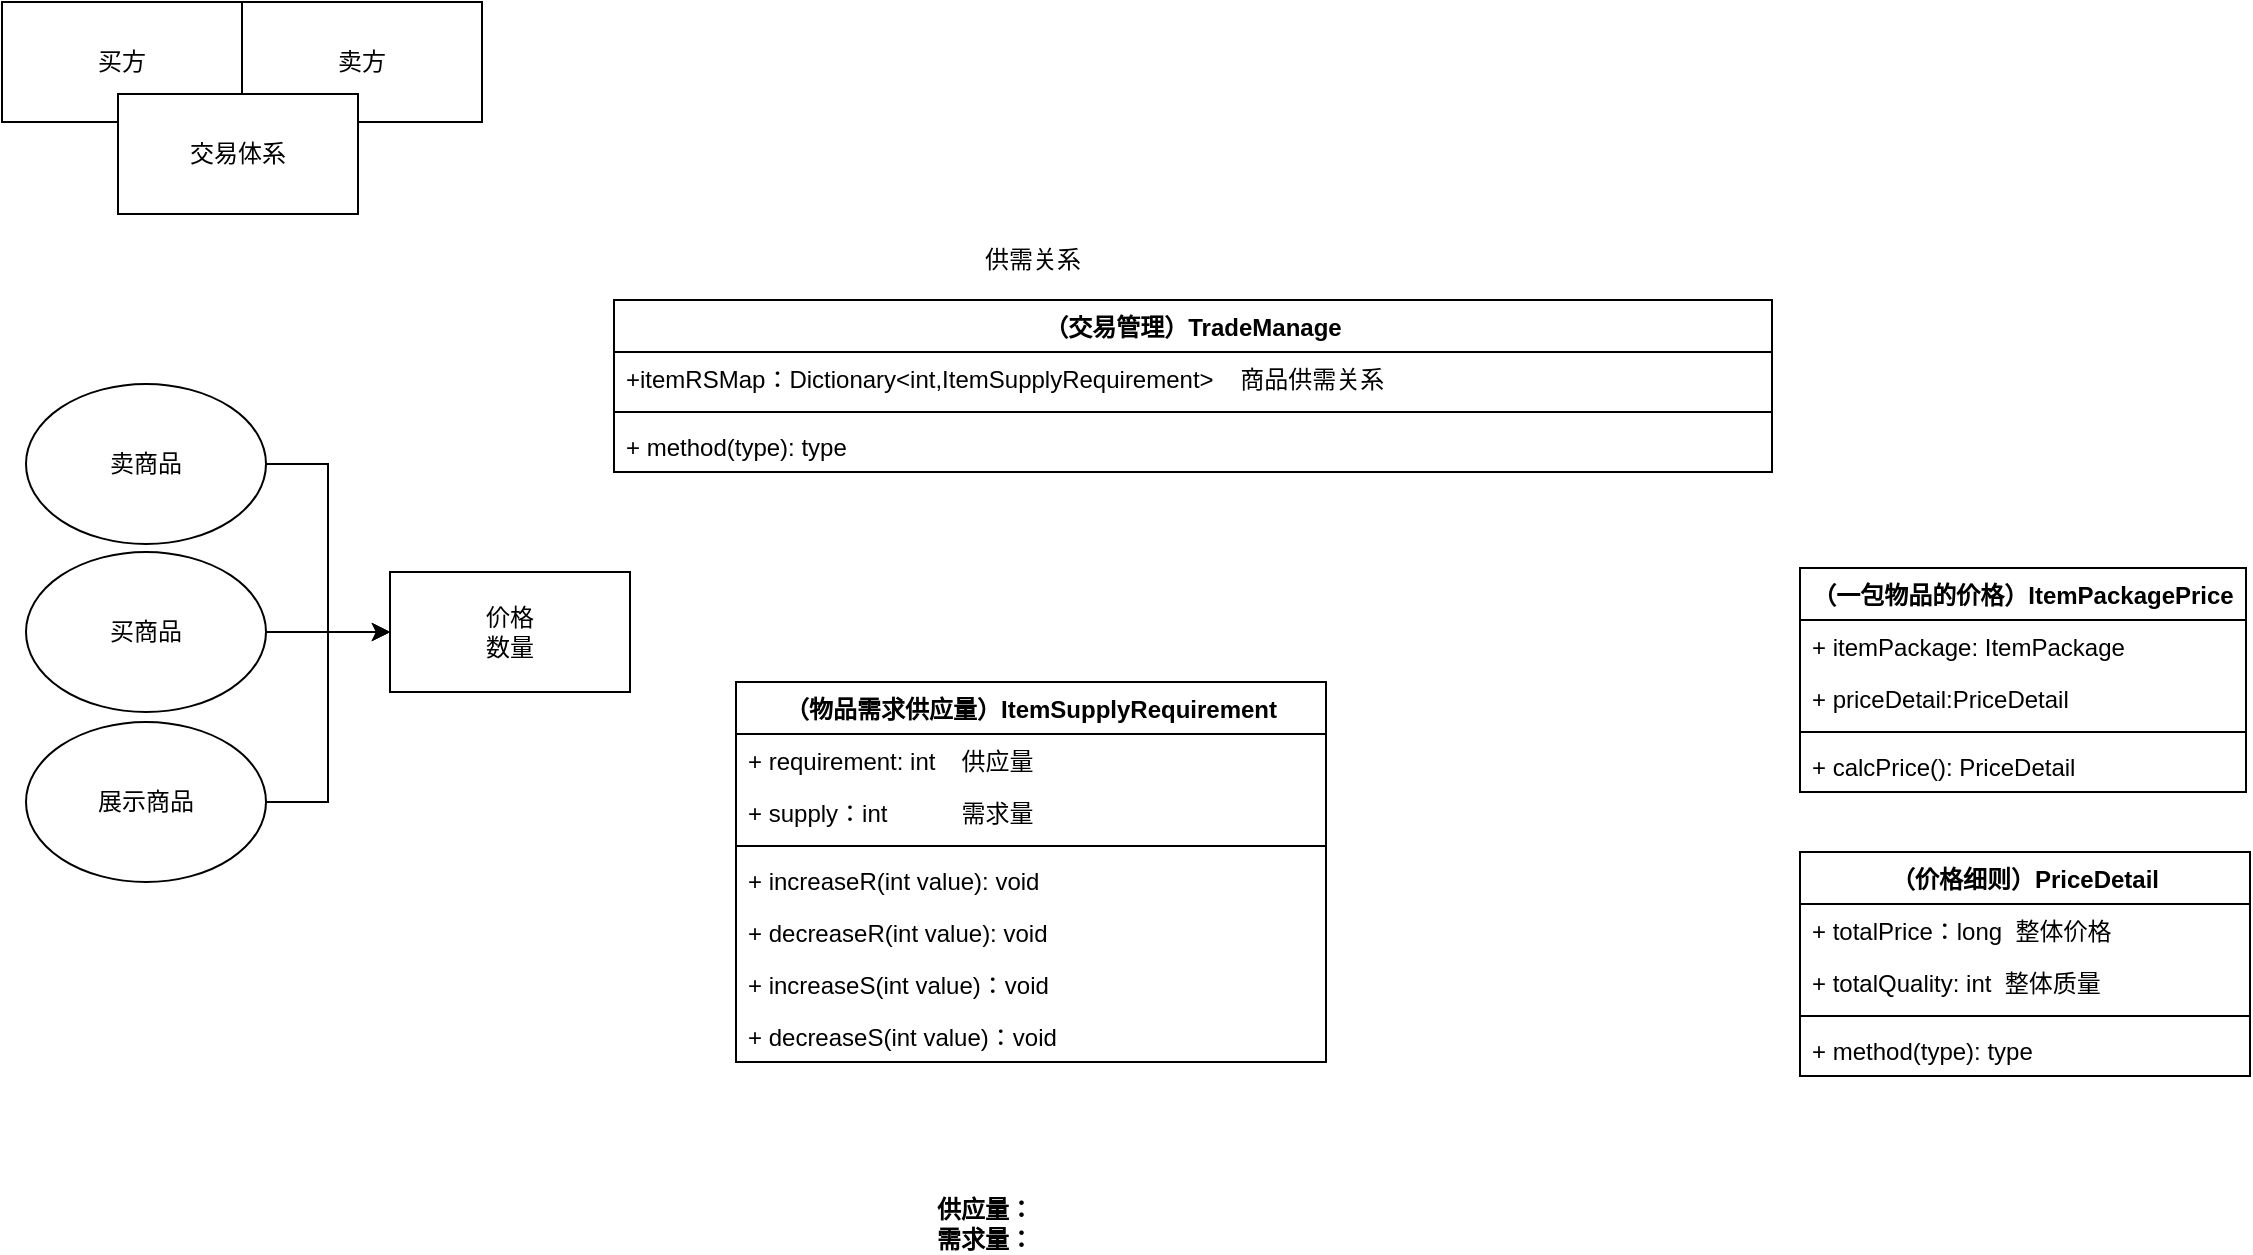 <mxfile version="23.0.2" type="github">
  <diagram name="第 1 页" id="3V8NZiPNIGzD1AMQ8mw4">
    <mxGraphModel dx="2261" dy="746" grid="0" gridSize="10" guides="1" tooltips="1" connect="1" arrows="1" fold="1" page="1" pageScale="1" pageWidth="827" pageHeight="1169" math="0" shadow="0">
      <root>
        <mxCell id="0" />
        <mxCell id="1" parent="0" />
        <mxCell id="HHKf8pC_p8qi1eC1l4ik-1" value="买方" style="rounded=0;whiteSpace=wrap;html=1;" parent="1" vertex="1">
          <mxGeometry x="-327" y="148" width="120" height="60" as="geometry" />
        </mxCell>
        <mxCell id="HHKf8pC_p8qi1eC1l4ik-2" value="卖方" style="rounded=0;whiteSpace=wrap;html=1;" parent="1" vertex="1">
          <mxGeometry x="-207" y="148" width="120" height="60" as="geometry" />
        </mxCell>
        <mxCell id="HHKf8pC_p8qi1eC1l4ik-3" value="交易体系" style="rounded=0;whiteSpace=wrap;html=1;" parent="1" vertex="1">
          <mxGeometry x="-269" y="194" width="120" height="60" as="geometry" />
        </mxCell>
        <mxCell id="l7gOZ-Ok3mGfKvi89890-5" style="edgeStyle=orthogonalEdgeStyle;rounded=0;orthogonalLoop=1;jettySize=auto;html=1;exitX=1;exitY=0.5;exitDx=0;exitDy=0;entryX=0;entryY=0.5;entryDx=0;entryDy=0;" parent="1" source="HHKf8pC_p8qi1eC1l4ik-5" target="l7gOZ-Ok3mGfKvi89890-3" edge="1">
          <mxGeometry relative="1" as="geometry">
            <mxPoint x="-147.862" y="463.103" as="targetPoint" />
          </mxGeometry>
        </mxCell>
        <mxCell id="HHKf8pC_p8qi1eC1l4ik-5" value="买商品" style="ellipse;whiteSpace=wrap;html=1;" parent="1" vertex="1">
          <mxGeometry x="-315" y="423" width="120" height="80" as="geometry" />
        </mxCell>
        <mxCell id="l7gOZ-Ok3mGfKvi89890-4" style="edgeStyle=orthogonalEdgeStyle;rounded=0;orthogonalLoop=1;jettySize=auto;html=1;entryX=0;entryY=0.5;entryDx=0;entryDy=0;" parent="1" source="HHKf8pC_p8qi1eC1l4ik-6" target="l7gOZ-Ok3mGfKvi89890-3" edge="1">
          <mxGeometry relative="1" as="geometry" />
        </mxCell>
        <mxCell id="HHKf8pC_p8qi1eC1l4ik-6" value="卖商品" style="ellipse;whiteSpace=wrap;html=1;" parent="1" vertex="1">
          <mxGeometry x="-315" y="339" width="120" height="80" as="geometry" />
        </mxCell>
        <mxCell id="l7gOZ-Ok3mGfKvi89890-6" style="edgeStyle=orthogonalEdgeStyle;rounded=0;orthogonalLoop=1;jettySize=auto;html=1;exitX=1;exitY=0.5;exitDx=0;exitDy=0;entryX=0;entryY=0.5;entryDx=0;entryDy=0;" parent="1" source="HHKf8pC_p8qi1eC1l4ik-7" target="l7gOZ-Ok3mGfKvi89890-3" edge="1">
          <mxGeometry relative="1" as="geometry" />
        </mxCell>
        <mxCell id="HHKf8pC_p8qi1eC1l4ik-7" value="展示商品" style="ellipse;whiteSpace=wrap;html=1;" parent="1" vertex="1">
          <mxGeometry x="-315" y="508" width="120" height="80" as="geometry" />
        </mxCell>
        <mxCell id="l7gOZ-Ok3mGfKvi89890-3" value="价格&lt;br&gt;数量" style="rounded=0;whiteSpace=wrap;html=1;" parent="1" vertex="1">
          <mxGeometry x="-133" y="433" width="120" height="60" as="geometry" />
        </mxCell>
        <mxCell id="U-EZlNdkk1Mu37JpSL0w-5" value="（一包物品的价格）ItemPackagePrice" style="swimlane;fontStyle=1;align=center;verticalAlign=top;childLayout=stackLayout;horizontal=1;startSize=26;horizontalStack=0;resizeParent=1;resizeParentMax=0;resizeLast=0;collapsible=1;marginBottom=0;whiteSpace=wrap;html=1;" vertex="1" parent="1">
          <mxGeometry x="572" y="431" width="223" height="112" as="geometry" />
        </mxCell>
        <mxCell id="U-EZlNdkk1Mu37JpSL0w-6" value="+ itemPackage: ItemPackage" style="text;strokeColor=none;fillColor=none;align=left;verticalAlign=top;spacingLeft=4;spacingRight=4;overflow=hidden;rotatable=0;points=[[0,0.5],[1,0.5]];portConstraint=eastwest;whiteSpace=wrap;html=1;" vertex="1" parent="U-EZlNdkk1Mu37JpSL0w-5">
          <mxGeometry y="26" width="223" height="26" as="geometry" />
        </mxCell>
        <mxCell id="U-EZlNdkk1Mu37JpSL0w-17" value="+ priceDetail:PriceDetail" style="text;strokeColor=none;fillColor=none;align=left;verticalAlign=top;spacingLeft=4;spacingRight=4;overflow=hidden;rotatable=0;points=[[0,0.5],[1,0.5]];portConstraint=eastwest;whiteSpace=wrap;html=1;" vertex="1" parent="U-EZlNdkk1Mu37JpSL0w-5">
          <mxGeometry y="52" width="223" height="26" as="geometry" />
        </mxCell>
        <mxCell id="U-EZlNdkk1Mu37JpSL0w-7" value="" style="line;strokeWidth=1;fillColor=none;align=left;verticalAlign=middle;spacingTop=-1;spacingLeft=3;spacingRight=3;rotatable=0;labelPosition=right;points=[];portConstraint=eastwest;strokeColor=inherit;" vertex="1" parent="U-EZlNdkk1Mu37JpSL0w-5">
          <mxGeometry y="78" width="223" height="8" as="geometry" />
        </mxCell>
        <mxCell id="U-EZlNdkk1Mu37JpSL0w-8" value="+ calcPrice():&amp;nbsp;PriceDetail" style="text;strokeColor=none;fillColor=none;align=left;verticalAlign=top;spacingLeft=4;spacingRight=4;overflow=hidden;rotatable=0;points=[[0,0.5],[1,0.5]];portConstraint=eastwest;whiteSpace=wrap;html=1;" vertex="1" parent="U-EZlNdkk1Mu37JpSL0w-5">
          <mxGeometry y="86" width="223" height="26" as="geometry" />
        </mxCell>
        <mxCell id="U-EZlNdkk1Mu37JpSL0w-13" value="（价格细则）PriceDetail" style="swimlane;fontStyle=1;align=center;verticalAlign=top;childLayout=stackLayout;horizontal=1;startSize=26;horizontalStack=0;resizeParent=1;resizeParentMax=0;resizeLast=0;collapsible=1;marginBottom=0;whiteSpace=wrap;html=1;" vertex="1" parent="1">
          <mxGeometry x="572" y="573" width="225" height="112" as="geometry" />
        </mxCell>
        <mxCell id="U-EZlNdkk1Mu37JpSL0w-18" value="+ totalPrice：long&amp;nbsp; 整体价格" style="text;strokeColor=none;fillColor=none;align=left;verticalAlign=top;spacingLeft=4;spacingRight=4;overflow=hidden;rotatable=0;points=[[0,0.5],[1,0.5]];portConstraint=eastwest;whiteSpace=wrap;html=1;" vertex="1" parent="U-EZlNdkk1Mu37JpSL0w-13">
          <mxGeometry y="26" width="225" height="26" as="geometry" />
        </mxCell>
        <mxCell id="U-EZlNdkk1Mu37JpSL0w-32" value="+ totalQuality: int&amp;nbsp; 整体质量" style="text;strokeColor=none;fillColor=none;align=left;verticalAlign=top;spacingLeft=4;spacingRight=4;overflow=hidden;rotatable=0;points=[[0,0.5],[1,0.5]];portConstraint=eastwest;whiteSpace=wrap;html=1;" vertex="1" parent="U-EZlNdkk1Mu37JpSL0w-13">
          <mxGeometry y="52" width="225" height="26" as="geometry" />
        </mxCell>
        <mxCell id="U-EZlNdkk1Mu37JpSL0w-15" value="" style="line;strokeWidth=1;fillColor=none;align=left;verticalAlign=middle;spacingTop=-1;spacingLeft=3;spacingRight=3;rotatable=0;labelPosition=right;points=[];portConstraint=eastwest;strokeColor=inherit;" vertex="1" parent="U-EZlNdkk1Mu37JpSL0w-13">
          <mxGeometry y="78" width="225" height="8" as="geometry" />
        </mxCell>
        <mxCell id="U-EZlNdkk1Mu37JpSL0w-16" value="+ method(type): type" style="text;strokeColor=none;fillColor=none;align=left;verticalAlign=top;spacingLeft=4;spacingRight=4;overflow=hidden;rotatable=0;points=[[0,0.5],[1,0.5]];portConstraint=eastwest;whiteSpace=wrap;html=1;" vertex="1" parent="U-EZlNdkk1Mu37JpSL0w-13">
          <mxGeometry y="86" width="225" height="26" as="geometry" />
        </mxCell>
        <mxCell id="U-EZlNdkk1Mu37JpSL0w-23" value="（交易管理）TradeManage" style="swimlane;fontStyle=1;align=center;verticalAlign=top;childLayout=stackLayout;horizontal=1;startSize=26;horizontalStack=0;resizeParent=1;resizeParentMax=0;resizeLast=0;collapsible=1;marginBottom=0;whiteSpace=wrap;html=1;" vertex="1" parent="1">
          <mxGeometry x="-21" y="297" width="579" height="86" as="geometry" />
        </mxCell>
        <mxCell id="U-EZlNdkk1Mu37JpSL0w-24" value="+itemRSMap：Dictionary&amp;lt;int,ItemSupplyRequirement&amp;gt;&lt;span style=&quot;&quot;&gt;&lt;span style=&quot;white-space: pre;&quot;&gt;&amp;nbsp;&amp;nbsp;&amp;nbsp;&amp;nbsp;&lt;/span&gt;&lt;/span&gt;商品供需关系" style="text;strokeColor=none;fillColor=none;align=left;verticalAlign=top;spacingLeft=4;spacingRight=4;overflow=hidden;rotatable=0;points=[[0,0.5],[1,0.5]];portConstraint=eastwest;whiteSpace=wrap;html=1;" vertex="1" parent="U-EZlNdkk1Mu37JpSL0w-23">
          <mxGeometry y="26" width="579" height="26" as="geometry" />
        </mxCell>
        <mxCell id="U-EZlNdkk1Mu37JpSL0w-25" value="" style="line;strokeWidth=1;fillColor=none;align=left;verticalAlign=middle;spacingTop=-1;spacingLeft=3;spacingRight=3;rotatable=0;labelPosition=right;points=[];portConstraint=eastwest;strokeColor=inherit;" vertex="1" parent="U-EZlNdkk1Mu37JpSL0w-23">
          <mxGeometry y="52" width="579" height="8" as="geometry" />
        </mxCell>
        <mxCell id="U-EZlNdkk1Mu37JpSL0w-26" value="+ method(type): type" style="text;strokeColor=none;fillColor=none;align=left;verticalAlign=top;spacingLeft=4;spacingRight=4;overflow=hidden;rotatable=0;points=[[0,0.5],[1,0.5]];portConstraint=eastwest;whiteSpace=wrap;html=1;" vertex="1" parent="U-EZlNdkk1Mu37JpSL0w-23">
          <mxGeometry y="60" width="579" height="26" as="geometry" />
        </mxCell>
        <mxCell id="U-EZlNdkk1Mu37JpSL0w-27" value="供需关系&lt;br&gt;" style="text;html=1;strokeColor=none;fillColor=none;align=center;verticalAlign=middle;whiteSpace=wrap;rounded=0;" vertex="1" parent="1">
          <mxGeometry x="40" y="245" width="297" height="63" as="geometry" />
        </mxCell>
        <mxCell id="U-EZlNdkk1Mu37JpSL0w-28" value="（物品需求供应量）ItemSupplyRequirement" style="swimlane;fontStyle=1;align=center;verticalAlign=top;childLayout=stackLayout;horizontal=1;startSize=26;horizontalStack=0;resizeParent=1;resizeParentMax=0;resizeLast=0;collapsible=1;marginBottom=0;whiteSpace=wrap;html=1;" vertex="1" parent="1">
          <mxGeometry x="40" y="488" width="295" height="190" as="geometry" />
        </mxCell>
        <mxCell id="U-EZlNdkk1Mu37JpSL0w-29" value="+ requirement: int&lt;span style=&quot;white-space: pre;&quot;&gt;&#x9;&lt;/span&gt;供应量" style="text;strokeColor=none;fillColor=none;align=left;verticalAlign=top;spacingLeft=4;spacingRight=4;overflow=hidden;rotatable=0;points=[[0,0.5],[1,0.5]];portConstraint=eastwest;whiteSpace=wrap;html=1;" vertex="1" parent="U-EZlNdkk1Mu37JpSL0w-28">
          <mxGeometry y="26" width="295" height="26" as="geometry" />
        </mxCell>
        <mxCell id="U-EZlNdkk1Mu37JpSL0w-34" value="+ supply：int&amp;nbsp;&amp;nbsp;&lt;span style=&quot;white-space: pre;&quot;&gt;&#x9;&lt;/span&gt;&lt;span style=&quot;white-space: pre;&quot;&gt;&#x9;&lt;/span&gt;需求量" style="text;strokeColor=none;fillColor=none;align=left;verticalAlign=top;spacingLeft=4;spacingRight=4;overflow=hidden;rotatable=0;points=[[0,0.5],[1,0.5]];portConstraint=eastwest;whiteSpace=wrap;html=1;" vertex="1" parent="U-EZlNdkk1Mu37JpSL0w-28">
          <mxGeometry y="52" width="295" height="26" as="geometry" />
        </mxCell>
        <mxCell id="U-EZlNdkk1Mu37JpSL0w-30" value="" style="line;strokeWidth=1;fillColor=none;align=left;verticalAlign=middle;spacingTop=-1;spacingLeft=3;spacingRight=3;rotatable=0;labelPosition=right;points=[];portConstraint=eastwest;strokeColor=inherit;" vertex="1" parent="U-EZlNdkk1Mu37JpSL0w-28">
          <mxGeometry y="78" width="295" height="8" as="geometry" />
        </mxCell>
        <mxCell id="U-EZlNdkk1Mu37JpSL0w-31" value="+ increaseR(int value): void" style="text;strokeColor=none;fillColor=none;align=left;verticalAlign=top;spacingLeft=4;spacingRight=4;overflow=hidden;rotatable=0;points=[[0,0.5],[1,0.5]];portConstraint=eastwest;whiteSpace=wrap;html=1;" vertex="1" parent="U-EZlNdkk1Mu37JpSL0w-28">
          <mxGeometry y="86" width="295" height="26" as="geometry" />
        </mxCell>
        <mxCell id="U-EZlNdkk1Mu37JpSL0w-38" value="+ decreaseR(int value): void" style="text;strokeColor=none;fillColor=none;align=left;verticalAlign=top;spacingLeft=4;spacingRight=4;overflow=hidden;rotatable=0;points=[[0,0.5],[1,0.5]];portConstraint=eastwest;whiteSpace=wrap;html=1;" vertex="1" parent="U-EZlNdkk1Mu37JpSL0w-28">
          <mxGeometry y="112" width="295" height="26" as="geometry" />
        </mxCell>
        <mxCell id="U-EZlNdkk1Mu37JpSL0w-37" value="+ increaseS(int value)：void" style="text;strokeColor=none;fillColor=none;align=left;verticalAlign=top;spacingLeft=4;spacingRight=4;overflow=hidden;rotatable=0;points=[[0,0.5],[1,0.5]];portConstraint=eastwest;whiteSpace=wrap;html=1;" vertex="1" parent="U-EZlNdkk1Mu37JpSL0w-28">
          <mxGeometry y="138" width="295" height="26" as="geometry" />
        </mxCell>
        <mxCell id="U-EZlNdkk1Mu37JpSL0w-36" value="+ decreaseS(int value)：void" style="text;strokeColor=none;fillColor=none;align=left;verticalAlign=top;spacingLeft=4;spacingRight=4;overflow=hidden;rotatable=0;points=[[0,0.5],[1,0.5]];portConstraint=eastwest;whiteSpace=wrap;html=1;" vertex="1" parent="U-EZlNdkk1Mu37JpSL0w-28">
          <mxGeometry y="164" width="295" height="26" as="geometry" />
        </mxCell>
        <mxCell id="U-EZlNdkk1Mu37JpSL0w-33" value="供应量：&lt;br&gt;需求量：&lt;br&gt;" style="text;align=center;fontStyle=1;verticalAlign=middle;spacingLeft=3;spacingRight=3;strokeColor=none;rotatable=0;points=[[0,0.5],[1,0.5]];portConstraint=eastwest;html=1;" vertex="1" parent="1">
          <mxGeometry x="35" y="745" width="258.5" height="28" as="geometry" />
        </mxCell>
      </root>
    </mxGraphModel>
  </diagram>
</mxfile>
